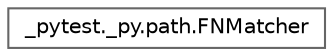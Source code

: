digraph "Graphical Class Hierarchy"
{
 // LATEX_PDF_SIZE
  bgcolor="transparent";
  edge [fontname=Helvetica,fontsize=10,labelfontname=Helvetica,labelfontsize=10];
  node [fontname=Helvetica,fontsize=10,shape=box,height=0.2,width=0.4];
  rankdir="LR";
  Node0 [id="Node000000",label="_pytest._py.path.FNMatcher",height=0.2,width=0.4,color="grey40", fillcolor="white", style="filled",URL="$class__pytest_1_1__py_1_1path_1_1_f_n_matcher.html",tooltip=" "];
}
